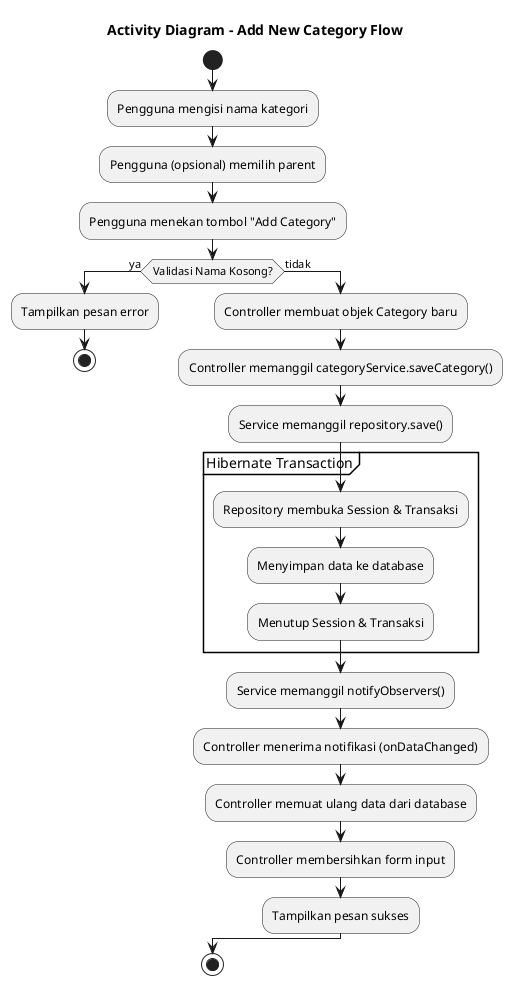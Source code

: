 @startuml
' Dibuat pada: Tue Jun 10 12:10:00 WIB 2025
' Diagram Aktivitas untuk Alur Menambah Kategori Baru

title Activity Diagram - Add New Category Flow

start
:Pengguna mengisi nama kategori;
:Pengguna (opsional) memilih parent;
:Pengguna menekan tombol "Add Category";
if (Validasi Nama Kosong?) then (ya)
  :Tampilkan pesan error;
  stop
else (tidak)
  :Controller membuat objek Category baru;
  :Controller memanggil categoryService.saveCategory();
  :Service memanggil repository.save();
  group Hibernate Transaction
    :Repository membuka Session & Transaksi;
    :Menyimpan data ke database;
    :Menutup Session & Transaksi;
  end group
  :Service memanggil notifyObservers();
  :Controller menerima notifikasi (onDataChanged);
  :Controller memuat ulang data dari database;
  :Controller membersihkan form input;
  :Tampilkan pesan sukses;
endif
stop

@enduml